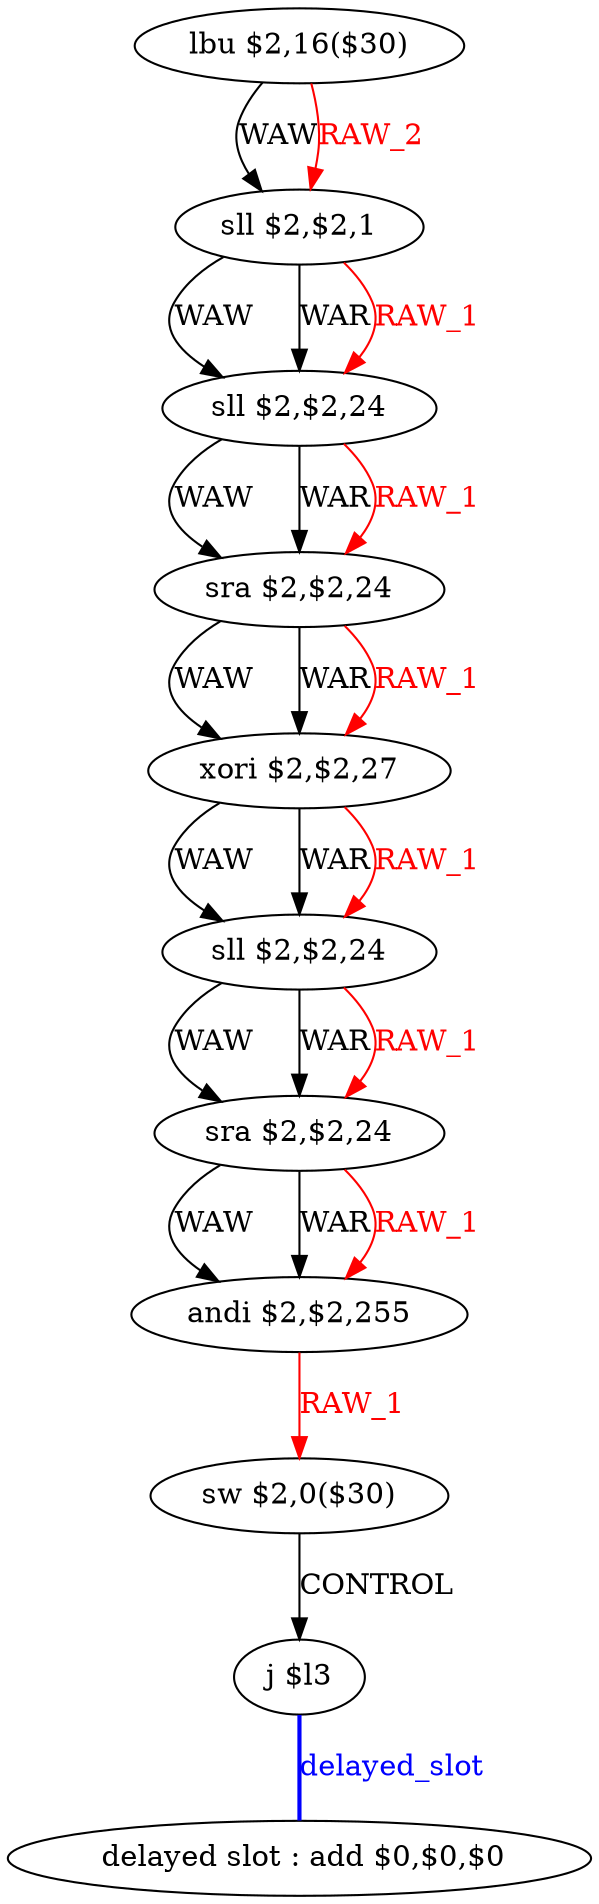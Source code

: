 digraph G1 {
node [shape = ellipse];
i10 [label = " delayed slot : add $0,$0,$0"] ;
i9 ->  i10 [style = bold, dir= none, fontcolor = blue, color = blue, label= "delayed_slot"];
i9 [label = "j $l3"] ;
i0 [label = "lbu $2,16($30)"] ;
i0 ->  i1 [label= "WAW"];
i0 ->  i1 [color = red, fontcolor = red, label= "RAW_2"];
i1 [label = "sll $2,$2,1"] ;
i1 ->  i2 [label= "WAW"];
i1 ->  i2 [label= "WAR"];
i1 ->  i2 [color = red, fontcolor = red, label= "RAW_1"];
i2 [label = "sll $2,$2,24"] ;
i2 ->  i3 [label= "WAW"];
i2 ->  i3 [label= "WAR"];
i2 ->  i3 [color = red, fontcolor = red, label= "RAW_1"];
i3 [label = "sra $2,$2,24"] ;
i3 ->  i4 [label= "WAW"];
i3 ->  i4 [label= "WAR"];
i3 ->  i4 [color = red, fontcolor = red, label= "RAW_1"];
i4 [label = "xori $2,$2,27"] ;
i4 ->  i5 [label= "WAW"];
i4 ->  i5 [label= "WAR"];
i4 ->  i5 [color = red, fontcolor = red, label= "RAW_1"];
i5 [label = "sll $2,$2,24"] ;
i5 ->  i6 [label= "WAW"];
i5 ->  i6 [label= "WAR"];
i5 ->  i6 [color = red, fontcolor = red, label= "RAW_1"];
i6 [label = "sra $2,$2,24"] ;
i6 ->  i7 [label= "WAW"];
i6 ->  i7 [label= "WAR"];
i6 ->  i7 [color = red, fontcolor = red, label= "RAW_1"];
i7 [label = "andi $2,$2,255"] ;
i7 ->  i8 [color = red, fontcolor = red, label= "RAW_1"];
i8 [label = "sw $2,0($30)"] ;
i8 ->  i9 [label= "CONTROL"];
}
